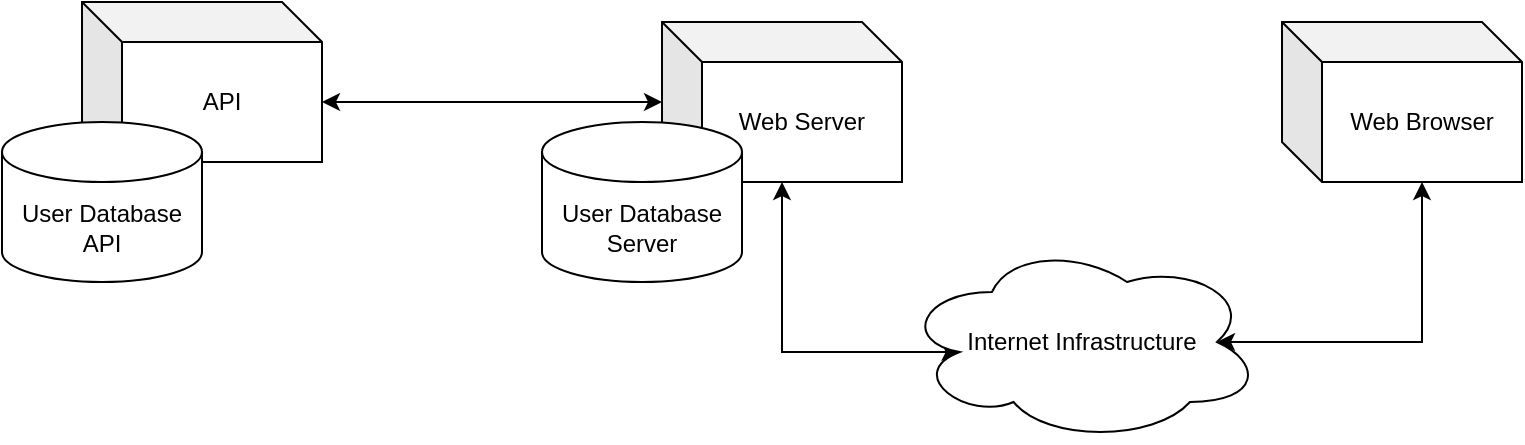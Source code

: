 <mxfile version="13.7.5" type="github">
  <diagram id="f7qSFR5gJHRtNvawFRBQ" name="Page-1">
    <mxGraphModel dx="1422" dy="794" grid="1" gridSize="10" guides="1" tooltips="1" connect="1" arrows="1" fold="1" page="1" pageScale="1" pageWidth="1169" pageHeight="827" math="0" shadow="0">
      <root>
        <mxCell id="0" />
        <mxCell id="1" parent="0" />
        <mxCell id="LRMJ2YVuXZw8DP-xjl8w-2" value="API" style="shape=cube;whiteSpace=wrap;html=1;boundedLbl=1;backgroundOutline=1;darkOpacity=0.05;darkOpacity2=0.1;" vertex="1" parent="1">
          <mxGeometry x="210" y="300" width="120" height="80" as="geometry" />
        </mxCell>
        <mxCell id="LRMJ2YVuXZw8DP-xjl8w-6" style="edgeStyle=orthogonalEdgeStyle;rounded=0;orthogonalLoop=1;jettySize=auto;html=1;entryX=0.16;entryY=0.55;entryDx=0;entryDy=0;entryPerimeter=0;startArrow=classic;startFill=1;" edge="1" parent="1" source="LRMJ2YVuXZw8DP-xjl8w-3" target="LRMJ2YVuXZw8DP-xjl8w-5">
          <mxGeometry relative="1" as="geometry">
            <Array as="points">
              <mxPoint x="560" y="475" />
            </Array>
          </mxGeometry>
        </mxCell>
        <mxCell id="LRMJ2YVuXZw8DP-xjl8w-9" style="edgeStyle=orthogonalEdgeStyle;rounded=0;orthogonalLoop=1;jettySize=auto;html=1;entryX=0;entryY=0;entryDx=120;entryDy=50;entryPerimeter=0;startArrow=classic;startFill=1;" edge="1" parent="1" source="LRMJ2YVuXZw8DP-xjl8w-3" target="LRMJ2YVuXZw8DP-xjl8w-2">
          <mxGeometry relative="1" as="geometry" />
        </mxCell>
        <mxCell id="LRMJ2YVuXZw8DP-xjl8w-3" value="Web Server" style="shape=cube;whiteSpace=wrap;html=1;boundedLbl=1;backgroundOutline=1;darkOpacity=0.05;darkOpacity2=0.1;" vertex="1" parent="1">
          <mxGeometry x="500" y="310" width="120" height="80" as="geometry" />
        </mxCell>
        <mxCell id="LRMJ2YVuXZw8DP-xjl8w-7" style="edgeStyle=orthogonalEdgeStyle;rounded=0;orthogonalLoop=1;jettySize=auto;html=1;entryX=0.875;entryY=0.5;entryDx=0;entryDy=0;entryPerimeter=0;startArrow=classic;startFill=1;" edge="1" parent="1" source="LRMJ2YVuXZw8DP-xjl8w-4" target="LRMJ2YVuXZw8DP-xjl8w-5">
          <mxGeometry relative="1" as="geometry">
            <Array as="points">
              <mxPoint x="880" y="470" />
            </Array>
          </mxGeometry>
        </mxCell>
        <mxCell id="LRMJ2YVuXZw8DP-xjl8w-4" value="Web Browser" style="shape=cube;whiteSpace=wrap;html=1;boundedLbl=1;backgroundOutline=1;darkOpacity=0.05;darkOpacity2=0.1;" vertex="1" parent="1">
          <mxGeometry x="810" y="310" width="120" height="80" as="geometry" />
        </mxCell>
        <mxCell id="LRMJ2YVuXZw8DP-xjl8w-5" value="Internet Infrastructure" style="ellipse;shape=cloud;whiteSpace=wrap;html=1;" vertex="1" parent="1">
          <mxGeometry x="620" y="420" width="180" height="100" as="geometry" />
        </mxCell>
        <mxCell id="LRMJ2YVuXZw8DP-xjl8w-8" value="User Database Server" style="shape=cylinder3;whiteSpace=wrap;html=1;boundedLbl=1;backgroundOutline=1;size=15;" vertex="1" parent="1">
          <mxGeometry x="440" y="360" width="100" height="80" as="geometry" />
        </mxCell>
        <mxCell id="LRMJ2YVuXZw8DP-xjl8w-10" value="User Database API" style="shape=cylinder3;whiteSpace=wrap;html=1;boundedLbl=1;backgroundOutline=1;size=15;" vertex="1" parent="1">
          <mxGeometry x="170" y="360" width="100" height="80" as="geometry" />
        </mxCell>
      </root>
    </mxGraphModel>
  </diagram>
</mxfile>
